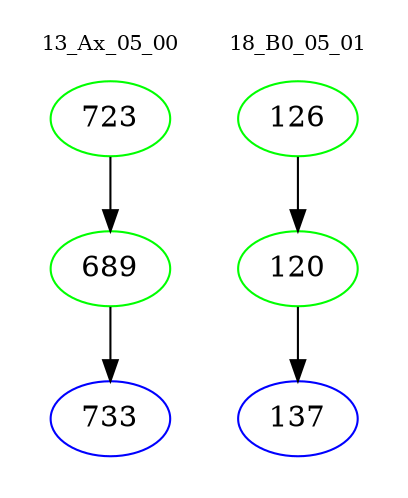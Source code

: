 digraph{
subgraph cluster_0 {
color = white
label = "13_Ax_05_00";
fontsize=10;
T0_723 [label="723", color="green"]
T0_723 -> T0_689 [color="black"]
T0_689 [label="689", color="green"]
T0_689 -> T0_733 [color="black"]
T0_733 [label="733", color="blue"]
}
subgraph cluster_1 {
color = white
label = "18_B0_05_01";
fontsize=10;
T1_126 [label="126", color="green"]
T1_126 -> T1_120 [color="black"]
T1_120 [label="120", color="green"]
T1_120 -> T1_137 [color="black"]
T1_137 [label="137", color="blue"]
}
}
